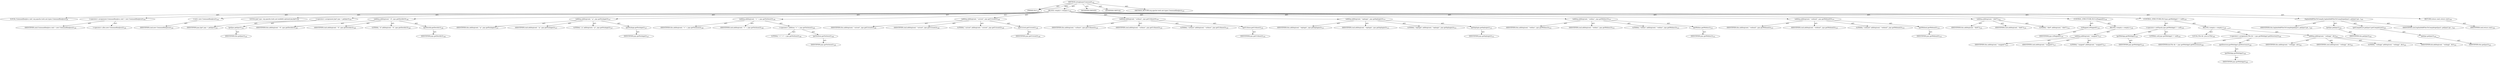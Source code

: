 digraph "setupJasperCommand" {  
"111669149698" [label = <(METHOD,setupJasperCommand)<SUB>143</SUB>> ]
"115964116993" [label = <(PARAM,this)<SUB>143</SUB>> ]
"25769803787" [label = <(BLOCK,&lt;empty&gt;,&lt;empty&gt;)<SUB>143</SUB>> ]
"94489280518" [label = <(LOCAL,CommandlineJava cmd: org.apache.tools.ant.types.CommandlineJava)<SUB>144</SUB>> ]
"30064771138" [label = <(&lt;operator&gt;.assignment,CommandlineJava cmd = new CommandlineJava())<SUB>144</SUB>> ]
"68719476800" [label = <(IDENTIFIER,cmd,CommandlineJava cmd = new CommandlineJava())<SUB>144</SUB>> ]
"30064771139" [label = <(&lt;operator&gt;.alloc,new CommandlineJava())<SUB>144</SUB>> ]
"30064771140" [label = <(&lt;init&gt;,new CommandlineJava())<SUB>144</SUB>> ]
"68719476801" [label = <(IDENTIFIER,cmd,new CommandlineJava())<SUB>144</SUB>> ]
"94489280519" [label = <(LOCAL,JspC jspc: org.apache.tools.ant.taskdefs.optional.jsp.JspC)<SUB>145</SUB>> ]
"30064771141" [label = <(&lt;operator&gt;.assignment,JspC jspc = getJspc())<SUB>145</SUB>> ]
"68719476802" [label = <(IDENTIFIER,jspc,JspC jspc = getJspc())<SUB>145</SUB>> ]
"30064771142" [label = <(getJspc,getJspc())<SUB>145</SUB>> ]
"68719476749" [label = <(IDENTIFIER,this,getJspc())<SUB>145</SUB>> ]
"30064771143" [label = <(addArg,addArg(cmd, &quot;-d&quot;, jspc.getDestdir()))<SUB>146</SUB>> ]
"68719476750" [label = <(IDENTIFIER,this,addArg(cmd, &quot;-d&quot;, jspc.getDestdir()))<SUB>146</SUB>> ]
"68719476803" [label = <(IDENTIFIER,cmd,addArg(cmd, &quot;-d&quot;, jspc.getDestdir()))<SUB>146</SUB>> ]
"90194313229" [label = <(LITERAL,&quot;-d&quot;,addArg(cmd, &quot;-d&quot;, jspc.getDestdir()))<SUB>146</SUB>> ]
"30064771144" [label = <(getDestdir,getDestdir())<SUB>146</SUB>> ]
"68719476804" [label = <(IDENTIFIER,jspc,getDestdir())<SUB>146</SUB>> ]
"30064771145" [label = <(addArg,addArg(cmd, &quot;-p&quot;, jspc.getPackage()))<SUB>147</SUB>> ]
"68719476751" [label = <(IDENTIFIER,this,addArg(cmd, &quot;-p&quot;, jspc.getPackage()))<SUB>147</SUB>> ]
"68719476805" [label = <(IDENTIFIER,cmd,addArg(cmd, &quot;-p&quot;, jspc.getPackage()))<SUB>147</SUB>> ]
"90194313230" [label = <(LITERAL,&quot;-p&quot;,addArg(cmd, &quot;-p&quot;, jspc.getPackage()))<SUB>147</SUB>> ]
"30064771146" [label = <(getPackage,getPackage())<SUB>147</SUB>> ]
"68719476806" [label = <(IDENTIFIER,jspc,getPackage())<SUB>147</SUB>> ]
"30064771147" [label = <(addArg,addArg(cmd, &quot;-v&quot; + jspc.getVerbose()))<SUB>148</SUB>> ]
"68719476752" [label = <(IDENTIFIER,this,addArg(cmd, &quot;-v&quot; + jspc.getVerbose()))<SUB>148</SUB>> ]
"68719476807" [label = <(IDENTIFIER,cmd,addArg(cmd, &quot;-v&quot; + jspc.getVerbose()))<SUB>148</SUB>> ]
"30064771148" [label = <(&lt;operator&gt;.addition,&quot;-v&quot; + jspc.getVerbose())<SUB>148</SUB>> ]
"90194313231" [label = <(LITERAL,&quot;-v&quot;,&quot;-v&quot; + jspc.getVerbose())<SUB>148</SUB>> ]
"30064771149" [label = <(getVerbose,getVerbose())<SUB>148</SUB>> ]
"68719476808" [label = <(IDENTIFIER,jspc,getVerbose())<SUB>148</SUB>> ]
"30064771150" [label = <(addArg,addArg(cmd, &quot;-uriroot&quot;, jspc.getUriroot()))<SUB>149</SUB>> ]
"68719476753" [label = <(IDENTIFIER,this,addArg(cmd, &quot;-uriroot&quot;, jspc.getUriroot()))<SUB>149</SUB>> ]
"68719476809" [label = <(IDENTIFIER,cmd,addArg(cmd, &quot;-uriroot&quot;, jspc.getUriroot()))<SUB>149</SUB>> ]
"90194313232" [label = <(LITERAL,&quot;-uriroot&quot;,addArg(cmd, &quot;-uriroot&quot;, jspc.getUriroot()))<SUB>149</SUB>> ]
"30064771151" [label = <(getUriroot,getUriroot())<SUB>149</SUB>> ]
"68719476810" [label = <(IDENTIFIER,jspc,getUriroot())<SUB>149</SUB>> ]
"30064771152" [label = <(addArg,addArg(cmd, &quot;-uribase&quot;, jspc.getUribase()))<SUB>150</SUB>> ]
"68719476754" [label = <(IDENTIFIER,this,addArg(cmd, &quot;-uribase&quot;, jspc.getUribase()))<SUB>150</SUB>> ]
"68719476811" [label = <(IDENTIFIER,cmd,addArg(cmd, &quot;-uribase&quot;, jspc.getUribase()))<SUB>150</SUB>> ]
"90194313233" [label = <(LITERAL,&quot;-uribase&quot;,addArg(cmd, &quot;-uribase&quot;, jspc.getUribase()))<SUB>150</SUB>> ]
"30064771153" [label = <(getUribase,getUribase())<SUB>150</SUB>> ]
"68719476812" [label = <(IDENTIFIER,jspc,getUribase())<SUB>150</SUB>> ]
"30064771154" [label = <(addArg,addArg(cmd, &quot;-ieplugin&quot;, jspc.getIeplugin()))<SUB>151</SUB>> ]
"68719476755" [label = <(IDENTIFIER,this,addArg(cmd, &quot;-ieplugin&quot;, jspc.getIeplugin()))<SUB>151</SUB>> ]
"68719476813" [label = <(IDENTIFIER,cmd,addArg(cmd, &quot;-ieplugin&quot;, jspc.getIeplugin()))<SUB>151</SUB>> ]
"90194313234" [label = <(LITERAL,&quot;-ieplugin&quot;,addArg(cmd, &quot;-ieplugin&quot;, jspc.getIeplugin()))<SUB>151</SUB>> ]
"30064771155" [label = <(getIeplugin,getIeplugin())<SUB>151</SUB>> ]
"68719476814" [label = <(IDENTIFIER,jspc,getIeplugin())<SUB>151</SUB>> ]
"30064771156" [label = <(addArg,addArg(cmd, &quot;-webinc&quot;, jspc.getWebinc()))<SUB>152</SUB>> ]
"68719476756" [label = <(IDENTIFIER,this,addArg(cmd, &quot;-webinc&quot;, jspc.getWebinc()))<SUB>152</SUB>> ]
"68719476815" [label = <(IDENTIFIER,cmd,addArg(cmd, &quot;-webinc&quot;, jspc.getWebinc()))<SUB>152</SUB>> ]
"90194313235" [label = <(LITERAL,&quot;-webinc&quot;,addArg(cmd, &quot;-webinc&quot;, jspc.getWebinc()))<SUB>152</SUB>> ]
"30064771157" [label = <(getWebinc,getWebinc())<SUB>152</SUB>> ]
"68719476816" [label = <(IDENTIFIER,jspc,getWebinc())<SUB>152</SUB>> ]
"30064771158" [label = <(addArg,addArg(cmd, &quot;-webxml&quot;, jspc.getWebxml()))<SUB>153</SUB>> ]
"68719476757" [label = <(IDENTIFIER,this,addArg(cmd, &quot;-webxml&quot;, jspc.getWebxml()))<SUB>153</SUB>> ]
"68719476817" [label = <(IDENTIFIER,cmd,addArg(cmd, &quot;-webxml&quot;, jspc.getWebxml()))<SUB>153</SUB>> ]
"90194313236" [label = <(LITERAL,&quot;-webxml&quot;,addArg(cmd, &quot;-webxml&quot;, jspc.getWebxml()))<SUB>153</SUB>> ]
"30064771159" [label = <(getWebxml,getWebxml())<SUB>153</SUB>> ]
"68719476818" [label = <(IDENTIFIER,jspc,getWebxml())<SUB>153</SUB>> ]
"30064771160" [label = <(addArg,addArg(cmd, &quot;-die9&quot;))<SUB>154</SUB>> ]
"68719476758" [label = <(IDENTIFIER,this,addArg(cmd, &quot;-die9&quot;))<SUB>154</SUB>> ]
"68719476819" [label = <(IDENTIFIER,cmd,addArg(cmd, &quot;-die9&quot;))<SUB>154</SUB>> ]
"90194313237" [label = <(LITERAL,&quot;-die9&quot;,addArg(cmd, &quot;-die9&quot;))<SUB>154</SUB>> ]
"47244640264" [label = <(CONTROL_STRUCTURE,IF,if (isMapped()))<SUB>156</SUB>> ]
"30064771161" [label = <(isMapped,isMapped())<SUB>156</SUB>> ]
"68719476820" [label = <(IDENTIFIER,jspc,isMapped())<SUB>156</SUB>> ]
"25769803788" [label = <(BLOCK,&lt;empty&gt;,&lt;empty&gt;)<SUB>156</SUB>> ]
"30064771162" [label = <(addArg,addArg(cmd, &quot;-mapped&quot;))<SUB>157</SUB>> ]
"68719476759" [label = <(IDENTIFIER,this,addArg(cmd, &quot;-mapped&quot;))<SUB>157</SUB>> ]
"68719476821" [label = <(IDENTIFIER,cmd,addArg(cmd, &quot;-mapped&quot;))<SUB>157</SUB>> ]
"90194313238" [label = <(LITERAL,&quot;-mapped&quot;,addArg(cmd, &quot;-mapped&quot;))<SUB>157</SUB>> ]
"47244640265" [label = <(CONTROL_STRUCTURE,IF,if (jspc.getWebApp() != null))<SUB>159</SUB>> ]
"30064771163" [label = <(&lt;operator&gt;.notEquals,jspc.getWebApp() != null)<SUB>159</SUB>> ]
"30064771164" [label = <(getWebApp,getWebApp())<SUB>159</SUB>> ]
"68719476822" [label = <(IDENTIFIER,jspc,getWebApp())<SUB>159</SUB>> ]
"90194313239" [label = <(LITERAL,null,jspc.getWebApp() != null)<SUB>159</SUB>> ]
"25769803789" [label = <(BLOCK,&lt;empty&gt;,&lt;empty&gt;)<SUB>159</SUB>> ]
"94489280520" [label = <(LOCAL,File dir: java.io.File)<SUB>160</SUB>> ]
"30064771165" [label = <(&lt;operator&gt;.assignment,File dir = jspc.getWebApp().getDirectory())<SUB>160</SUB>> ]
"68719476823" [label = <(IDENTIFIER,dir,File dir = jspc.getWebApp().getDirectory())<SUB>160</SUB>> ]
"30064771166" [label = <(getDirectory,getWebApp().getDirectory())<SUB>160</SUB>> ]
"30064771167" [label = <(getWebApp,getWebApp())<SUB>160</SUB>> ]
"68719476824" [label = <(IDENTIFIER,jspc,getWebApp())<SUB>160</SUB>> ]
"30064771168" [label = <(addArg,addArg(cmd, &quot;-webapp&quot;, dir))<SUB>161</SUB>> ]
"68719476760" [label = <(IDENTIFIER,this,addArg(cmd, &quot;-webapp&quot;, dir))<SUB>161</SUB>> ]
"68719476825" [label = <(IDENTIFIER,cmd,addArg(cmd, &quot;-webapp&quot;, dir))<SUB>161</SUB>> ]
"90194313240" [label = <(LITERAL,&quot;-webapp&quot;,addArg(cmd, &quot;-webapp&quot;, dir))<SUB>161</SUB>> ]
"68719476826" [label = <(IDENTIFIER,dir,addArg(cmd, &quot;-webapp&quot;, dir))<SUB>161</SUB>> ]
"30064771169" [label = <(logAndAddFilesToCompile,logAndAddFilesToCompile(getJspc(), getJspc().ge...)<SUB>163</SUB>> ]
"68719476763" [label = <(IDENTIFIER,this,logAndAddFilesToCompile(getJspc(), getJspc().ge...)<SUB>163</SUB>> ]
"30064771170" [label = <(getJspc,getJspc())<SUB>163</SUB>> ]
"68719476761" [label = <(IDENTIFIER,this,getJspc())<SUB>163</SUB>> ]
"30064771171" [label = <(getCompileList,getJspc().getCompileList())<SUB>163</SUB>> ]
"30064771172" [label = <(getJspc,getJspc())<SUB>163</SUB>> ]
"68719476762" [label = <(IDENTIFIER,this,getJspc())<SUB>163</SUB>> ]
"68719476827" [label = <(IDENTIFIER,cmd,logAndAddFilesToCompile(getJspc(), getJspc().ge...)<SUB>163</SUB>> ]
"146028888065" [label = <(RETURN,return cmd;,return cmd;)<SUB>164</SUB>> ]
"68719476828" [label = <(IDENTIFIER,cmd,return cmd;)<SUB>164</SUB>> ]
"133143986180" [label = <(MODIFIER,PRIVATE)> ]
"133143986181" [label = <(MODIFIER,VIRTUAL)> ]
"128849018882" [label = <(METHOD_RETURN,org.apache.tools.ant.types.CommandlineJava)<SUB>143</SUB>> ]
  "111669149698" -> "115964116993"  [ label = "AST: "] 
  "111669149698" -> "25769803787"  [ label = "AST: "] 
  "111669149698" -> "133143986180"  [ label = "AST: "] 
  "111669149698" -> "133143986181"  [ label = "AST: "] 
  "111669149698" -> "128849018882"  [ label = "AST: "] 
  "25769803787" -> "94489280518"  [ label = "AST: "] 
  "25769803787" -> "30064771138"  [ label = "AST: "] 
  "25769803787" -> "30064771140"  [ label = "AST: "] 
  "25769803787" -> "94489280519"  [ label = "AST: "] 
  "25769803787" -> "30064771141"  [ label = "AST: "] 
  "25769803787" -> "30064771143"  [ label = "AST: "] 
  "25769803787" -> "30064771145"  [ label = "AST: "] 
  "25769803787" -> "30064771147"  [ label = "AST: "] 
  "25769803787" -> "30064771150"  [ label = "AST: "] 
  "25769803787" -> "30064771152"  [ label = "AST: "] 
  "25769803787" -> "30064771154"  [ label = "AST: "] 
  "25769803787" -> "30064771156"  [ label = "AST: "] 
  "25769803787" -> "30064771158"  [ label = "AST: "] 
  "25769803787" -> "30064771160"  [ label = "AST: "] 
  "25769803787" -> "47244640264"  [ label = "AST: "] 
  "25769803787" -> "47244640265"  [ label = "AST: "] 
  "25769803787" -> "30064771169"  [ label = "AST: "] 
  "25769803787" -> "146028888065"  [ label = "AST: "] 
  "30064771138" -> "68719476800"  [ label = "AST: "] 
  "30064771138" -> "30064771139"  [ label = "AST: "] 
  "30064771140" -> "68719476801"  [ label = "AST: "] 
  "30064771141" -> "68719476802"  [ label = "AST: "] 
  "30064771141" -> "30064771142"  [ label = "AST: "] 
  "30064771142" -> "68719476749"  [ label = "AST: "] 
  "30064771143" -> "68719476750"  [ label = "AST: "] 
  "30064771143" -> "68719476803"  [ label = "AST: "] 
  "30064771143" -> "90194313229"  [ label = "AST: "] 
  "30064771143" -> "30064771144"  [ label = "AST: "] 
  "30064771144" -> "68719476804"  [ label = "AST: "] 
  "30064771145" -> "68719476751"  [ label = "AST: "] 
  "30064771145" -> "68719476805"  [ label = "AST: "] 
  "30064771145" -> "90194313230"  [ label = "AST: "] 
  "30064771145" -> "30064771146"  [ label = "AST: "] 
  "30064771146" -> "68719476806"  [ label = "AST: "] 
  "30064771147" -> "68719476752"  [ label = "AST: "] 
  "30064771147" -> "68719476807"  [ label = "AST: "] 
  "30064771147" -> "30064771148"  [ label = "AST: "] 
  "30064771148" -> "90194313231"  [ label = "AST: "] 
  "30064771148" -> "30064771149"  [ label = "AST: "] 
  "30064771149" -> "68719476808"  [ label = "AST: "] 
  "30064771150" -> "68719476753"  [ label = "AST: "] 
  "30064771150" -> "68719476809"  [ label = "AST: "] 
  "30064771150" -> "90194313232"  [ label = "AST: "] 
  "30064771150" -> "30064771151"  [ label = "AST: "] 
  "30064771151" -> "68719476810"  [ label = "AST: "] 
  "30064771152" -> "68719476754"  [ label = "AST: "] 
  "30064771152" -> "68719476811"  [ label = "AST: "] 
  "30064771152" -> "90194313233"  [ label = "AST: "] 
  "30064771152" -> "30064771153"  [ label = "AST: "] 
  "30064771153" -> "68719476812"  [ label = "AST: "] 
  "30064771154" -> "68719476755"  [ label = "AST: "] 
  "30064771154" -> "68719476813"  [ label = "AST: "] 
  "30064771154" -> "90194313234"  [ label = "AST: "] 
  "30064771154" -> "30064771155"  [ label = "AST: "] 
  "30064771155" -> "68719476814"  [ label = "AST: "] 
  "30064771156" -> "68719476756"  [ label = "AST: "] 
  "30064771156" -> "68719476815"  [ label = "AST: "] 
  "30064771156" -> "90194313235"  [ label = "AST: "] 
  "30064771156" -> "30064771157"  [ label = "AST: "] 
  "30064771157" -> "68719476816"  [ label = "AST: "] 
  "30064771158" -> "68719476757"  [ label = "AST: "] 
  "30064771158" -> "68719476817"  [ label = "AST: "] 
  "30064771158" -> "90194313236"  [ label = "AST: "] 
  "30064771158" -> "30064771159"  [ label = "AST: "] 
  "30064771159" -> "68719476818"  [ label = "AST: "] 
  "30064771160" -> "68719476758"  [ label = "AST: "] 
  "30064771160" -> "68719476819"  [ label = "AST: "] 
  "30064771160" -> "90194313237"  [ label = "AST: "] 
  "47244640264" -> "30064771161"  [ label = "AST: "] 
  "47244640264" -> "25769803788"  [ label = "AST: "] 
  "30064771161" -> "68719476820"  [ label = "AST: "] 
  "25769803788" -> "30064771162"  [ label = "AST: "] 
  "30064771162" -> "68719476759"  [ label = "AST: "] 
  "30064771162" -> "68719476821"  [ label = "AST: "] 
  "30064771162" -> "90194313238"  [ label = "AST: "] 
  "47244640265" -> "30064771163"  [ label = "AST: "] 
  "47244640265" -> "25769803789"  [ label = "AST: "] 
  "30064771163" -> "30064771164"  [ label = "AST: "] 
  "30064771163" -> "90194313239"  [ label = "AST: "] 
  "30064771164" -> "68719476822"  [ label = "AST: "] 
  "25769803789" -> "94489280520"  [ label = "AST: "] 
  "25769803789" -> "30064771165"  [ label = "AST: "] 
  "25769803789" -> "30064771168"  [ label = "AST: "] 
  "30064771165" -> "68719476823"  [ label = "AST: "] 
  "30064771165" -> "30064771166"  [ label = "AST: "] 
  "30064771166" -> "30064771167"  [ label = "AST: "] 
  "30064771167" -> "68719476824"  [ label = "AST: "] 
  "30064771168" -> "68719476760"  [ label = "AST: "] 
  "30064771168" -> "68719476825"  [ label = "AST: "] 
  "30064771168" -> "90194313240"  [ label = "AST: "] 
  "30064771168" -> "68719476826"  [ label = "AST: "] 
  "30064771169" -> "68719476763"  [ label = "AST: "] 
  "30064771169" -> "30064771170"  [ label = "AST: "] 
  "30064771169" -> "30064771171"  [ label = "AST: "] 
  "30064771169" -> "68719476827"  [ label = "AST: "] 
  "30064771170" -> "68719476761"  [ label = "AST: "] 
  "30064771171" -> "30064771172"  [ label = "AST: "] 
  "30064771172" -> "68719476762"  [ label = "AST: "] 
  "146028888065" -> "68719476828"  [ label = "AST: "] 
  "111669149698" -> "115964116993"  [ label = "DDG: "] 
}
